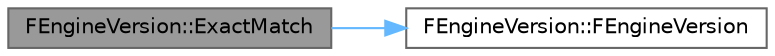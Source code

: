 digraph "FEngineVersion::ExactMatch"
{
 // INTERACTIVE_SVG=YES
 // LATEX_PDF_SIZE
  bgcolor="transparent";
  edge [fontname=Helvetica,fontsize=10,labelfontname=Helvetica,labelfontsize=10];
  node [fontname=Helvetica,fontsize=10,shape=box,height=0.2,width=0.4];
  rankdir="LR";
  Node1 [id="Node000001",label="FEngineVersion::ExactMatch",height=0.2,width=0.4,color="gray40", fillcolor="grey60", style="filled", fontcolor="black",tooltip="Checks whether this engine version is an exact match for another engine version."];
  Node1 -> Node2 [id="edge1_Node000001_Node000002",color="steelblue1",style="solid",tooltip=" "];
  Node2 [id="Node000002",label="FEngineVersion::FEngineVersion",height=0.2,width=0.4,color="grey40", fillcolor="white", style="filled",URL="$db/d8e/classFEngineVersion.html#a41875699f07a0848b93306a5a9663bc6",tooltip="Empty constructor."];
}
